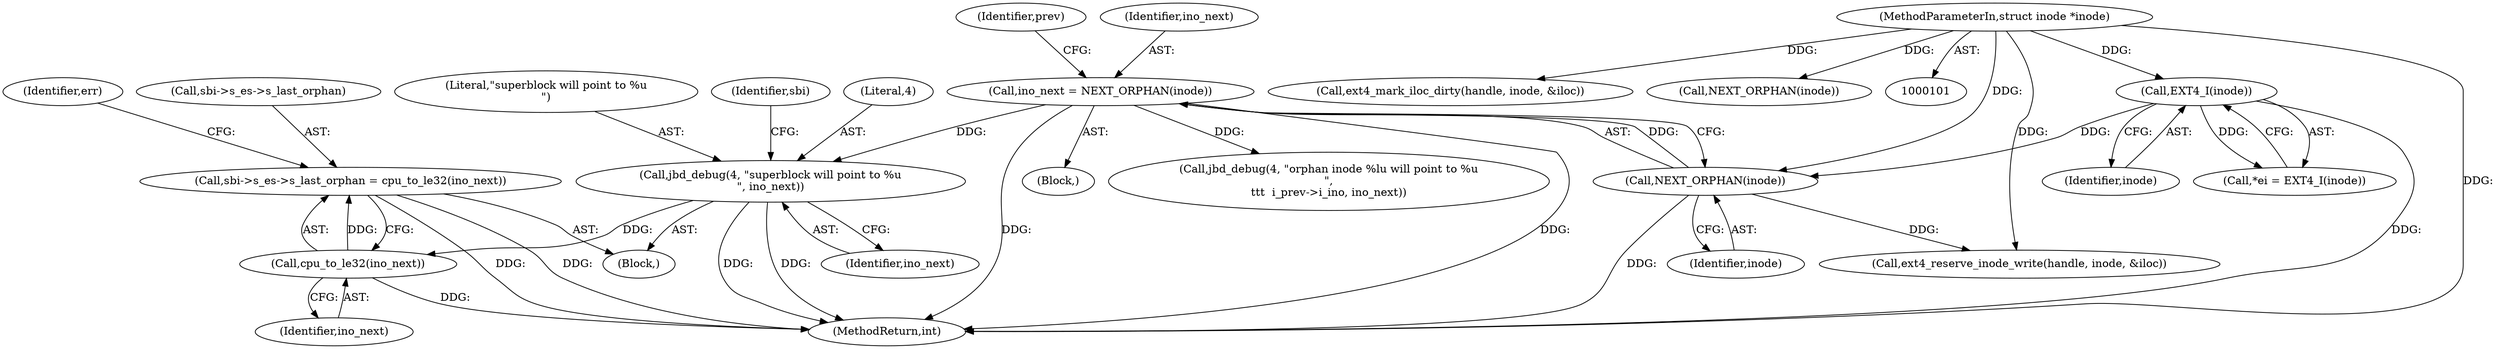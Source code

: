 digraph "0_linux_0e9a9a1ad619e7e987815d20262d36a2f95717ca@pointer" {
"1000222" [label="(Call,sbi->s_es->s_last_orphan = cpu_to_le32(ino_next))"];
"1000228" [label="(Call,cpu_to_le32(ino_next))"];
"1000203" [label="(Call,jbd_debug(4, \"superblock will point to %u\n\", ino_next))"];
"1000153" [label="(Call,ino_next = NEXT_ORPHAN(inode))"];
"1000155" [label="(Call,NEXT_ORPHAN(inode))"];
"1000109" [label="(Call,EXT4_I(inode))"];
"1000103" [label="(MethodParameterIn,struct inode *inode)"];
"1000205" [label="(Literal,\"superblock will point to %u\n\")"];
"1000109" [label="(Call,EXT4_I(inode))"];
"1000203" [label="(Call,jbd_debug(4, \"superblock will point to %u\n\", ino_next))"];
"1000155" [label="(Call,NEXT_ORPHAN(inode))"];
"1000209" [label="(Identifier,sbi)"];
"1000231" [label="(Identifier,err)"];
"1000228" [label="(Call,cpu_to_le32(ino_next))"];
"1000204" [label="(Literal,4)"];
"1000110" [label="(Identifier,inode)"];
"1000153" [label="(Call,ino_next = NEXT_ORPHAN(inode))"];
"1000278" [label="(Call,ext4_mark_iloc_dirty(handle, inode, &iloc))"];
"1000104" [label="(Block,)"];
"1000222" [label="(Call,sbi->s_es->s_last_orphan = cpu_to_le32(ino_next))"];
"1000156" [label="(Identifier,inode)"];
"1000241" [label="(Call,jbd_debug(4, \"orphan inode %lu will point to %u\n\",\n\t\t\t  i_prev->i_ino, ino_next))"];
"1000158" [label="(Identifier,prev)"];
"1000202" [label="(Block,)"];
"1000187" [label="(Call,ext4_reserve_inode_write(handle, inode, &iloc))"];
"1000273" [label="(Call,NEXT_ORPHAN(inode))"];
"1000154" [label="(Identifier,ino_next)"];
"1000229" [label="(Identifier,ino_next)"];
"1000206" [label="(Identifier,ino_next)"];
"1000107" [label="(Call,*ei = EXT4_I(inode))"];
"1000306" [label="(MethodReturn,int)"];
"1000103" [label="(MethodParameterIn,struct inode *inode)"];
"1000223" [label="(Call,sbi->s_es->s_last_orphan)"];
"1000222" -> "1000202"  [label="AST: "];
"1000222" -> "1000228"  [label="CFG: "];
"1000223" -> "1000222"  [label="AST: "];
"1000228" -> "1000222"  [label="AST: "];
"1000231" -> "1000222"  [label="CFG: "];
"1000222" -> "1000306"  [label="DDG: "];
"1000222" -> "1000306"  [label="DDG: "];
"1000228" -> "1000222"  [label="DDG: "];
"1000228" -> "1000229"  [label="CFG: "];
"1000229" -> "1000228"  [label="AST: "];
"1000228" -> "1000306"  [label="DDG: "];
"1000203" -> "1000228"  [label="DDG: "];
"1000203" -> "1000202"  [label="AST: "];
"1000203" -> "1000206"  [label="CFG: "];
"1000204" -> "1000203"  [label="AST: "];
"1000205" -> "1000203"  [label="AST: "];
"1000206" -> "1000203"  [label="AST: "];
"1000209" -> "1000203"  [label="CFG: "];
"1000203" -> "1000306"  [label="DDG: "];
"1000203" -> "1000306"  [label="DDG: "];
"1000153" -> "1000203"  [label="DDG: "];
"1000153" -> "1000104"  [label="AST: "];
"1000153" -> "1000155"  [label="CFG: "];
"1000154" -> "1000153"  [label="AST: "];
"1000155" -> "1000153"  [label="AST: "];
"1000158" -> "1000153"  [label="CFG: "];
"1000153" -> "1000306"  [label="DDG: "];
"1000153" -> "1000306"  [label="DDG: "];
"1000155" -> "1000153"  [label="DDG: "];
"1000153" -> "1000241"  [label="DDG: "];
"1000155" -> "1000156"  [label="CFG: "];
"1000156" -> "1000155"  [label="AST: "];
"1000155" -> "1000306"  [label="DDG: "];
"1000109" -> "1000155"  [label="DDG: "];
"1000103" -> "1000155"  [label="DDG: "];
"1000155" -> "1000187"  [label="DDG: "];
"1000109" -> "1000107"  [label="AST: "];
"1000109" -> "1000110"  [label="CFG: "];
"1000110" -> "1000109"  [label="AST: "];
"1000107" -> "1000109"  [label="CFG: "];
"1000109" -> "1000306"  [label="DDG: "];
"1000109" -> "1000107"  [label="DDG: "];
"1000103" -> "1000109"  [label="DDG: "];
"1000103" -> "1000101"  [label="AST: "];
"1000103" -> "1000306"  [label="DDG: "];
"1000103" -> "1000187"  [label="DDG: "];
"1000103" -> "1000273"  [label="DDG: "];
"1000103" -> "1000278"  [label="DDG: "];
}
